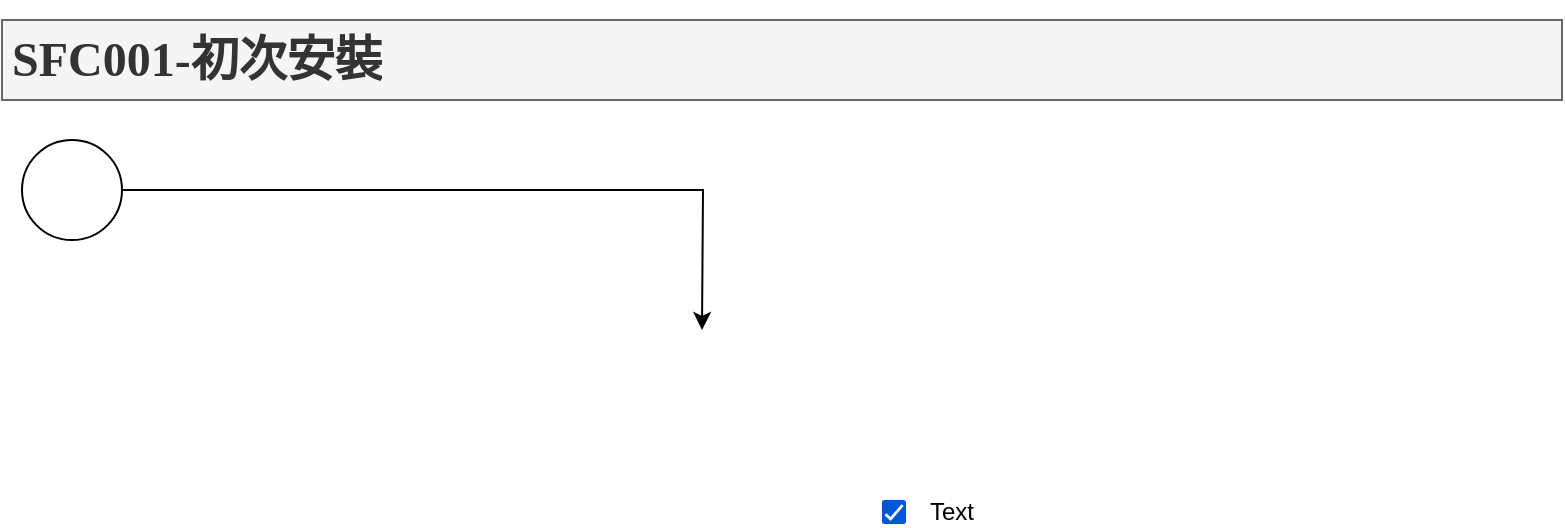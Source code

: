 <mxfile version="12.5.5" type="github">
  <diagram id="WJbkcrBmJmuA8XXHKe5_" name="第1頁">
    <mxGraphModel dx="1550" dy="836" grid="1" gridSize="10" guides="1" tooltips="1" connect="1" arrows="1" fold="1" page="1" pageScale="1" pageWidth="827" pageHeight="1169" math="0" shadow="0" extFonts="Noto Sans^https://fonts.googleapis.com/css?family=Noto+Sans|Noto Sans CJK^https://fonts.googleapis.com/css?family=Noto+Sans+CJK|Noto Sans TC^https://fonts.googleapis.com/css?family=Noto+Sans+TC">
      <root>
        <mxCell id="0"/>
        <mxCell id="1" parent="0"/>
        <mxCell id="_CbOn4KpQWJh2y3hmL9X-1" value="&lt;h1&gt;SFC001-初次安裝&lt;/h1&gt;" style="text;html=1;strokeColor=#666666;fillColor=#f5f5f5;spacing=5;spacingTop=-20;whiteSpace=wrap;overflow=hidden;rounded=0;fontColor=#333333;fontFamily=Noto Sans TC;FType=g;" parent="1" vertex="1">
          <mxGeometry x="20" y="10" width="780" height="40" as="geometry"/>
        </mxCell>
        <mxCell id="vaWpKMgg9GfqvfIClh7l-8" value="" style="edgeStyle=orthogonalEdgeStyle;rounded=0;orthogonalLoop=1;jettySize=auto;html=1;" edge="1" parent="1" source="vaWpKMgg9GfqvfIClh7l-1">
          <mxGeometry relative="1" as="geometry">
            <mxPoint x="370" y="165" as="targetPoint"/>
          </mxGeometry>
        </mxCell>
        <mxCell id="vaWpKMgg9GfqvfIClh7l-1" value="" style="shape=mxgraph.bpmn.shape;html=1;verticalLabelPosition=bottom;labelBackgroundColor=#ffffff;verticalAlign=top;align=center;perimeter=ellipsePerimeter;outlineConnect=0;outline=standard;symbol=general;" vertex="1" parent="1">
          <mxGeometry x="30" y="70" width="50" height="50" as="geometry"/>
        </mxCell>
        <mxCell id="vaWpKMgg9GfqvfIClh7l-30" value="Text" style="html=1;shadow=0;dashed=0;shape=mxgraph.atlassian.checkbox_2;fillColor=#0057D8;strokeColor=none;align=left;verticalAlign=middle;fontStyle=0;fontSize=12;labelPosition=right;verticalLabelPosition=middle;spacingLeft=10" vertex="1" parent="1">
          <mxGeometry x="460" y="250" width="12" height="12" as="geometry"/>
        </mxCell>
      </root>
    </mxGraphModel>
  </diagram>
</mxfile>
